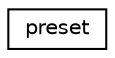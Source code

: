 digraph "Graphical Class Hierarchy"
{
 // LATEX_PDF_SIZE
  edge [fontname="Helvetica",fontsize="10",labelfontname="Helvetica",labelfontsize="10"];
  node [fontname="Helvetica",fontsize="10",shape=record];
  rankdir="LR";
  Node0 [label="preset",height=0.2,width=0.4,color="black", fillcolor="white", style="filled",URL="$structpreset.html",tooltip=" "];
}
